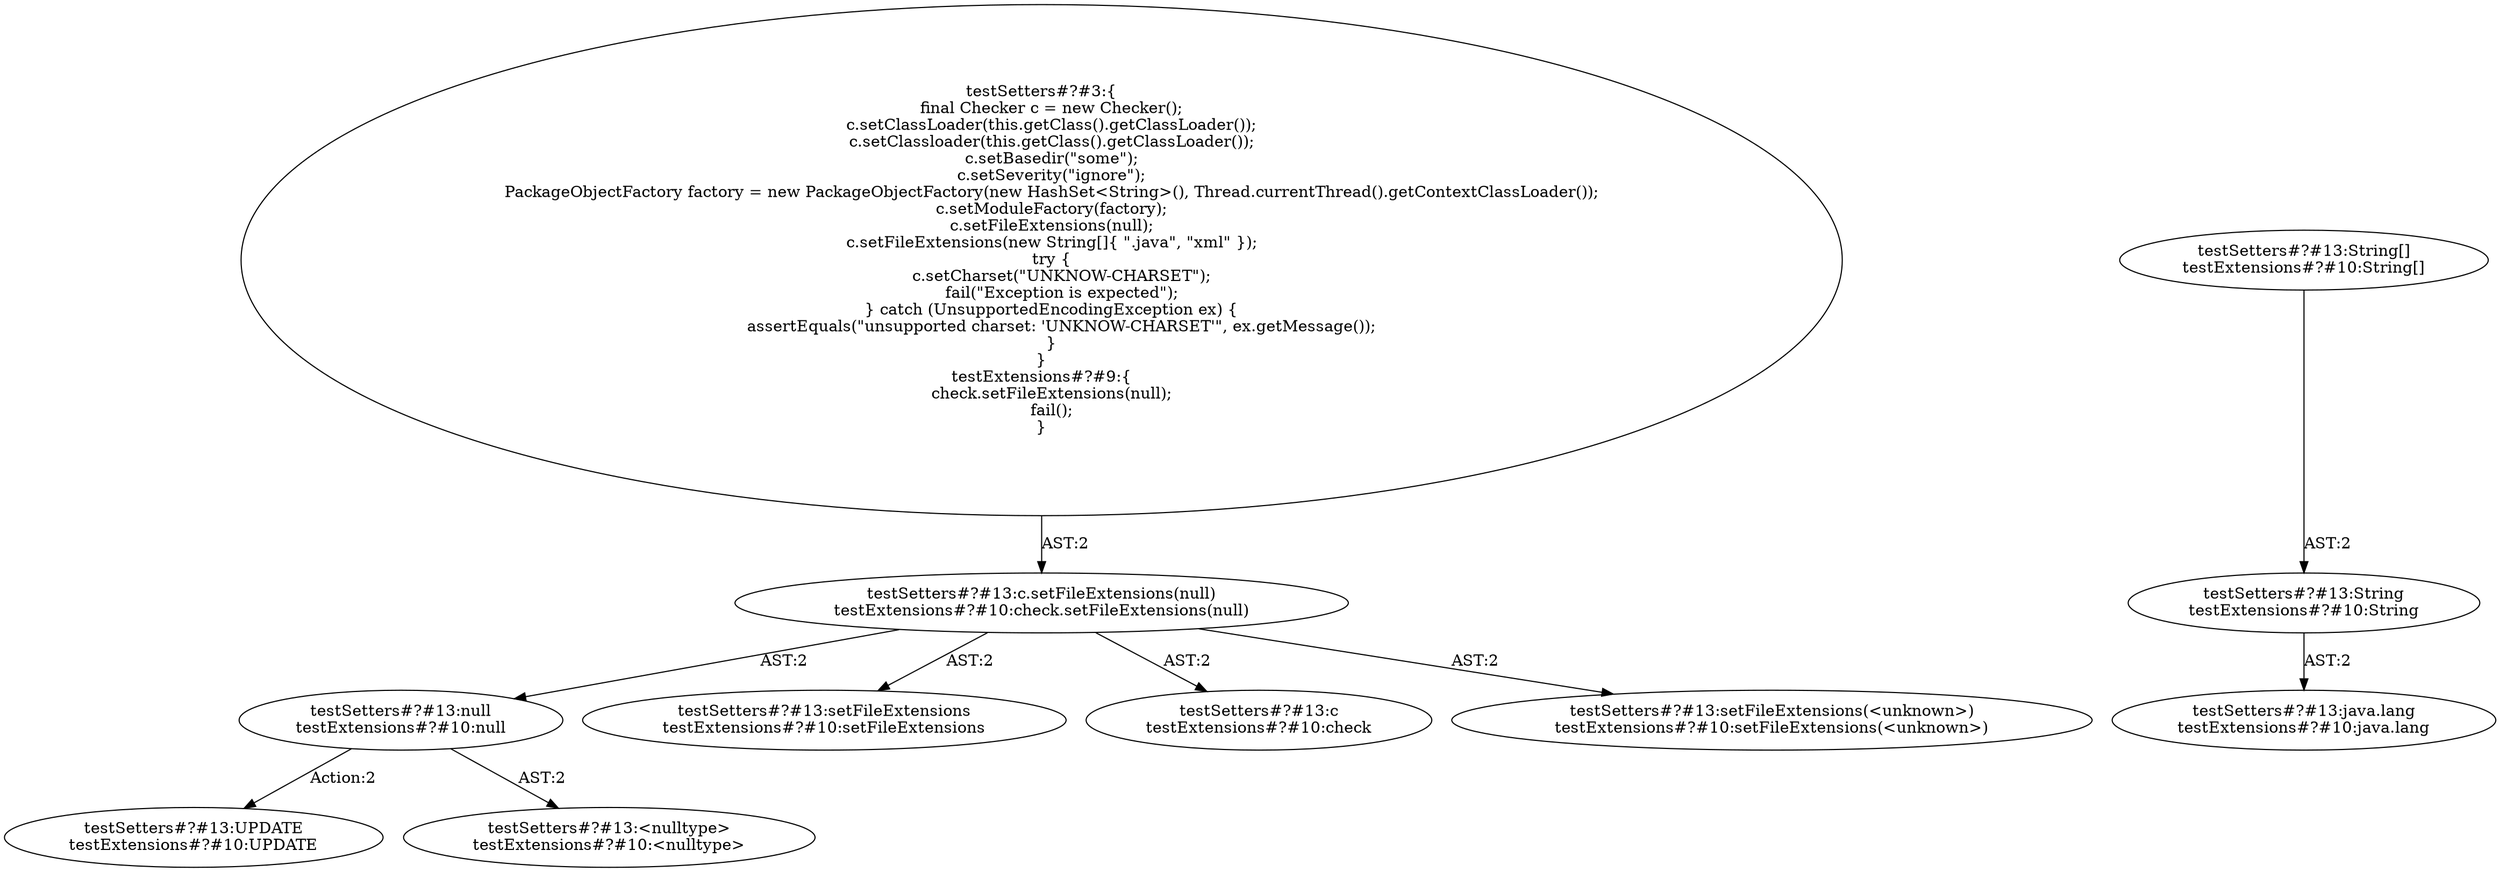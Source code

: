 digraph "Pattern" {
0 [label="testSetters#?#13:UPDATE
testExtensions#?#10:UPDATE" shape=ellipse]
1 [label="testSetters#?#13:null
testExtensions#?#10:null" shape=ellipse]
2 [label="testSetters#?#13:c.setFileExtensions(null)
testExtensions#?#10:check.setFileExtensions(null)" shape=ellipse]
3 [label="testSetters#?#3:\{
    final Checker c = new Checker();
    c.setClassLoader(this.getClass().getClassLoader());
    c.setClassloader(this.getClass().getClassLoader());
    c.setBasedir(\"some\");
    c.setSeverity(\"ignore\");
    PackageObjectFactory factory = new PackageObjectFactory(new HashSet<String>(), Thread.currentThread().getContextClassLoader());
    c.setModuleFactory(factory);
    c.setFileExtensions(null);
    c.setFileExtensions(new String[]\{ \".java\", \"xml\" \});
    try \{
        c.setCharset(\"UNKNOW-CHARSET\");
        fail(\"Exception is expected\");
    \} catch (UnsupportedEncodingException ex) \{
        assertEquals(\"unsupported charset: 'UNKNOW-CHARSET'\", ex.getMessage());
    \}
\}
testExtensions#?#9:\{
    check.setFileExtensions(null);
    fail();
\}" shape=ellipse]
4 [label="testSetters#?#13:setFileExtensions
testExtensions#?#10:setFileExtensions" shape=ellipse]
5 [label="testSetters#?#13:c
testExtensions#?#10:check" shape=ellipse]
6 [label="testSetters#?#13:setFileExtensions(<unknown>)
testExtensions#?#10:setFileExtensions(<unknown>)" shape=ellipse]
7 [label="testSetters#?#13:<nulltype>
testExtensions#?#10:<nulltype>" shape=ellipse]
8 [label="testSetters#?#13:String[]
testExtensions#?#10:String[]" shape=ellipse]
9 [label="testSetters#?#13:String
testExtensions#?#10:String" shape=ellipse]
10 [label="testSetters#?#13:java.lang
testExtensions#?#10:java.lang" shape=ellipse]
1 -> 0 [label="Action:2"];
1 -> 7 [label="AST:2"];
2 -> 1 [label="AST:2"];
2 -> 4 [label="AST:2"];
2 -> 5 [label="AST:2"];
2 -> 6 [label="AST:2"];
3 -> 2 [label="AST:2"];
8 -> 9 [label="AST:2"];
9 -> 10 [label="AST:2"];
}